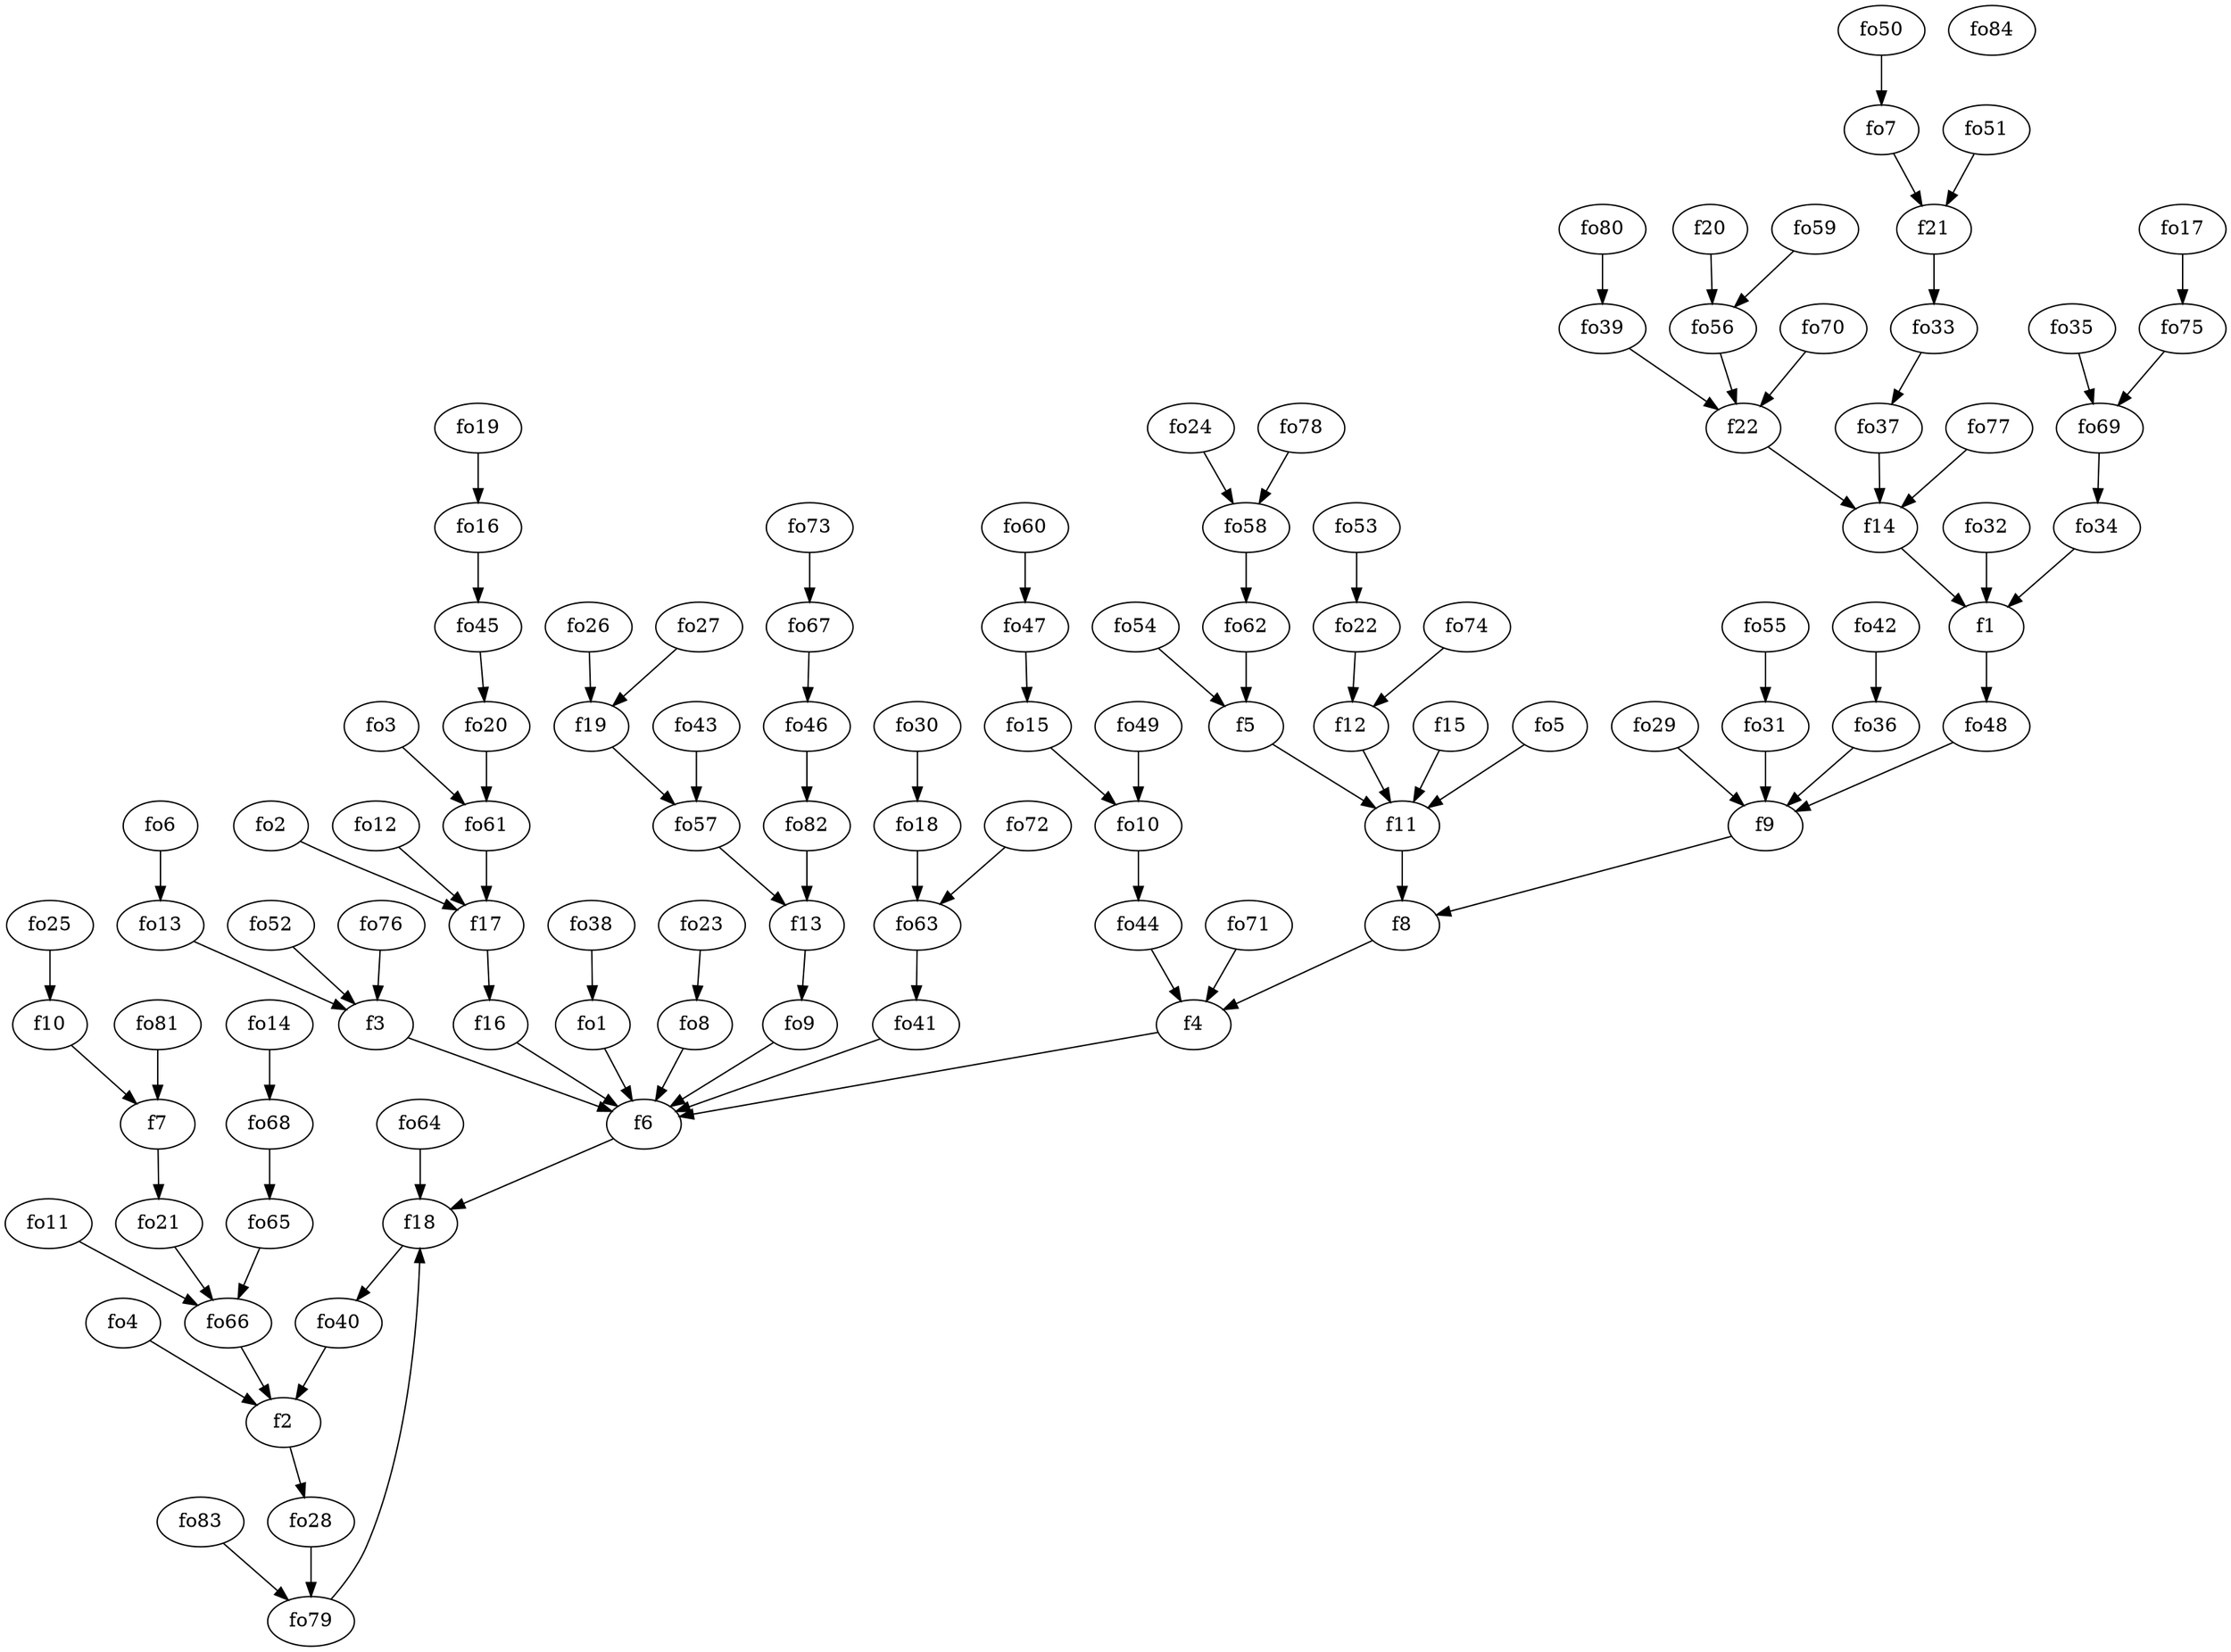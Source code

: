 strict digraph  {
f1;
f2;
f3;
f4;
f5;
f6;
f7;
f8;
f9;
f10;
f11;
f12;
f13;
f14;
f15;
f16;
f17;
f18;
f19;
f20;
f21;
f22;
fo1;
fo2;
fo3;
fo4;
fo5;
fo6;
fo7;
fo8;
fo9;
fo10;
fo11;
fo12;
fo13;
fo14;
fo15;
fo16;
fo17;
fo18;
fo19;
fo20;
fo21;
fo22;
fo23;
fo24;
fo25;
fo26;
fo27;
fo28;
fo29;
fo30;
fo31;
fo32;
fo33;
fo34;
fo35;
fo36;
fo37;
fo38;
fo39;
fo40;
fo41;
fo42;
fo43;
fo44;
fo45;
fo46;
fo47;
fo48;
fo49;
fo50;
fo51;
fo52;
fo53;
fo54;
fo55;
fo56;
fo57;
fo58;
fo59;
fo60;
fo61;
fo62;
fo63;
fo64;
fo65;
fo66;
fo67;
fo68;
fo69;
fo70;
fo71;
fo72;
fo73;
fo74;
fo75;
fo76;
fo77;
fo78;
fo79;
fo80;
fo81;
fo82;
fo83;
fo84;
f1 -> fo48  [weight=2];
f2 -> fo28  [weight=2];
f3 -> f6  [weight=2];
f4 -> f6  [weight=2];
f5 -> f11  [weight=2];
f6 -> f18  [weight=2];
f7 -> fo21  [weight=2];
f8 -> f4  [weight=2];
f9 -> f8  [weight=2];
f10 -> f7  [weight=2];
f11 -> f8  [weight=2];
f12 -> f11  [weight=2];
f13 -> fo9  [weight=2];
f14 -> f1  [weight=2];
f15 -> f11  [weight=2];
f16 -> f6  [weight=2];
f17 -> f16  [weight=2];
f18 -> fo40  [weight=2];
f19 -> fo57  [weight=2];
f20 -> fo56  [weight=2];
f21 -> fo33  [weight=2];
f22 -> f14  [weight=2];
fo1 -> f6  [weight=2];
fo2 -> f17  [weight=2];
fo3 -> fo61  [weight=2];
fo4 -> f2  [weight=2];
fo5 -> f11  [weight=2];
fo6 -> fo13  [weight=2];
fo7 -> f21  [weight=2];
fo8 -> f6  [weight=2];
fo9 -> f6  [weight=2];
fo10 -> fo44  [weight=2];
fo11 -> fo66  [weight=2];
fo12 -> f17  [weight=2];
fo13 -> f3  [weight=2];
fo14 -> fo68  [weight=2];
fo15 -> fo10  [weight=2];
fo16 -> fo45  [weight=2];
fo17 -> fo75  [weight=2];
fo18 -> fo63  [weight=2];
fo19 -> fo16  [weight=2];
fo20 -> fo61  [weight=2];
fo21 -> fo66  [weight=2];
fo22 -> f12  [weight=2];
fo23 -> fo8  [weight=2];
fo24 -> fo58  [weight=2];
fo25 -> f10  [weight=2];
fo26 -> f19  [weight=2];
fo27 -> f19  [weight=2];
fo28 -> fo79  [weight=2];
fo29 -> f9  [weight=2];
fo30 -> fo18  [weight=2];
fo31 -> f9  [weight=2];
fo32 -> f1  [weight=2];
fo33 -> fo37  [weight=2];
fo34 -> f1  [weight=2];
fo35 -> fo69  [weight=2];
fo36 -> f9  [weight=2];
fo37 -> f14  [weight=2];
fo38 -> fo1  [weight=2];
fo39 -> f22  [weight=2];
fo40 -> f2  [weight=2];
fo41 -> f6  [weight=2];
fo42 -> fo36  [weight=2];
fo43 -> fo57  [weight=2];
fo44 -> f4  [weight=2];
fo45 -> fo20  [weight=2];
fo46 -> fo82  [weight=2];
fo47 -> fo15  [weight=2];
fo48 -> f9  [weight=2];
fo49 -> fo10  [weight=2];
fo50 -> fo7  [weight=2];
fo51 -> f21  [weight=2];
fo52 -> f3  [weight=2];
fo53 -> fo22  [weight=2];
fo54 -> f5  [weight=2];
fo55 -> fo31  [weight=2];
fo56 -> f22  [weight=2];
fo57 -> f13  [weight=2];
fo58 -> fo62  [weight=2];
fo59 -> fo56  [weight=2];
fo60 -> fo47  [weight=2];
fo61 -> f17  [weight=2];
fo62 -> f5  [weight=2];
fo63 -> fo41  [weight=2];
fo64 -> f18  [weight=2];
fo65 -> fo66  [weight=2];
fo66 -> f2  [weight=2];
fo67 -> fo46  [weight=2];
fo68 -> fo65  [weight=2];
fo69 -> fo34  [weight=2];
fo70 -> f22  [weight=2];
fo71 -> f4  [weight=2];
fo72 -> fo63  [weight=2];
fo73 -> fo67  [weight=2];
fo74 -> f12  [weight=2];
fo75 -> fo69  [weight=2];
fo76 -> f3  [weight=2];
fo77 -> f14  [weight=2];
fo78 -> fo58  [weight=2];
fo79 -> f18  [weight=2];
fo80 -> fo39  [weight=2];
fo81 -> f7  [weight=2];
fo82 -> f13  [weight=2];
fo83 -> fo79  [weight=2];
}
